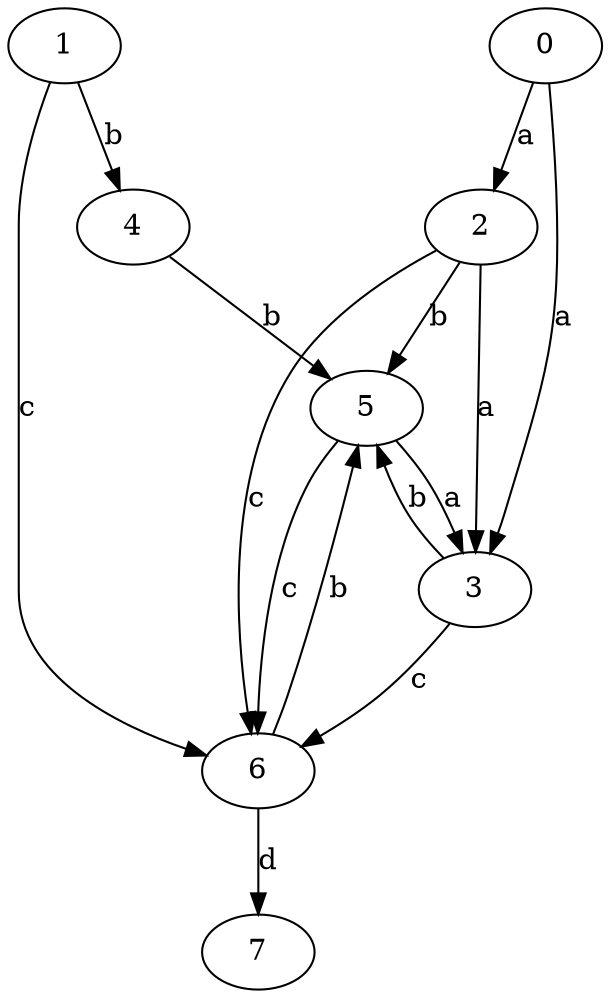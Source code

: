 strict digraph  {
1;
2;
3;
4;
5;
0;
6;
7;
1 -> 4  [label=b];
1 -> 6  [label=c];
2 -> 3  [label=a];
2 -> 5  [label=b];
2 -> 6  [label=c];
3 -> 5  [label=b];
3 -> 6  [label=c];
4 -> 5  [label=b];
5 -> 3  [label=a];
5 -> 6  [label=c];
0 -> 2  [label=a];
0 -> 3  [label=a];
6 -> 5  [label=b];
6 -> 7  [label=d];
}
